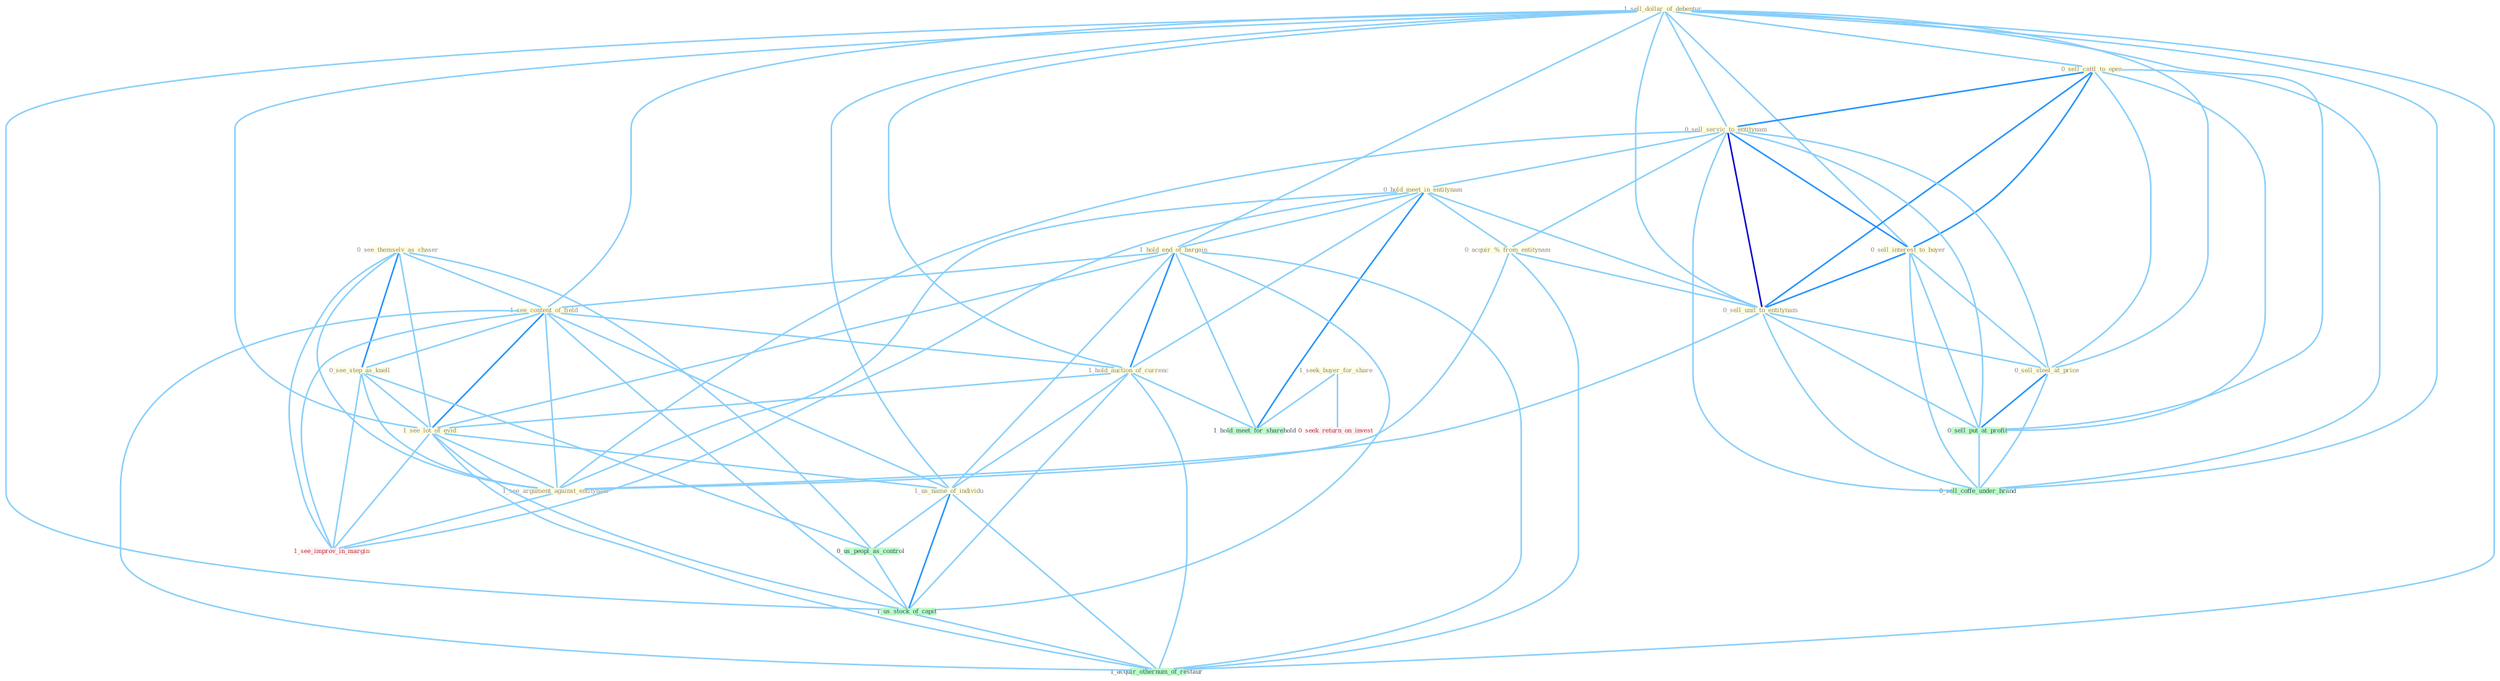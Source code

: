 Graph G{ 
    node
    [shape=polygon,style=filled,width=.5,height=.06,color="#BDFCC9",fixedsize=true,fontsize=4,
    fontcolor="#2f4f4f"];
    {node
    [color="#ffffe0", fontcolor="#8b7d6b"] "0_see_themselv_as_chaser " "1_sell_dollar_of_debentur " "1_seek_buyer_for_share " "0_sell_cattl_to_oper " "0_sell_servic_to_entitynam " "0_sell_interest_to_buyer " "0_hold_meet_in_entitynam " "0_acquir_%_from_entitynam " "1_hold_end_of_bargain " "1_see_content_of_field " "0_see_step_as_knell " "0_sell_unit_to_entitynam " "1_hold_auction_of_currenc " "1_see_lot_of_evid " "1_see_argument_against_entitynam " "0_sell_steel_at_price " "1_us_name_of_individu "}
{node [color="#fff0f5", fontcolor="#b22222"] "0_seek_return_on_invest " "1_see_improv_in_margin "}
edge [color="#B0E2FF"];

	"0_see_themselv_as_chaser " -- "1_see_content_of_field " [w="1", color="#87cefa" ];
	"0_see_themselv_as_chaser " -- "0_see_step_as_knell " [w="2", color="#1e90ff" , len=0.8];
	"0_see_themselv_as_chaser " -- "1_see_lot_of_evid " [w="1", color="#87cefa" ];
	"0_see_themselv_as_chaser " -- "1_see_argument_against_entitynam " [w="1", color="#87cefa" ];
	"0_see_themselv_as_chaser " -- "0_us_peopl_as_control " [w="1", color="#87cefa" ];
	"0_see_themselv_as_chaser " -- "1_see_improv_in_margin " [w="1", color="#87cefa" ];
	"1_sell_dollar_of_debentur " -- "0_sell_cattl_to_oper " [w="1", color="#87cefa" ];
	"1_sell_dollar_of_debentur " -- "0_sell_servic_to_entitynam " [w="1", color="#87cefa" ];
	"1_sell_dollar_of_debentur " -- "0_sell_interest_to_buyer " [w="1", color="#87cefa" ];
	"1_sell_dollar_of_debentur " -- "1_hold_end_of_bargain " [w="1", color="#87cefa" ];
	"1_sell_dollar_of_debentur " -- "1_see_content_of_field " [w="1", color="#87cefa" ];
	"1_sell_dollar_of_debentur " -- "0_sell_unit_to_entitynam " [w="1", color="#87cefa" ];
	"1_sell_dollar_of_debentur " -- "1_hold_auction_of_currenc " [w="1", color="#87cefa" ];
	"1_sell_dollar_of_debentur " -- "1_see_lot_of_evid " [w="1", color="#87cefa" ];
	"1_sell_dollar_of_debentur " -- "0_sell_steel_at_price " [w="1", color="#87cefa" ];
	"1_sell_dollar_of_debentur " -- "1_us_name_of_individu " [w="1", color="#87cefa" ];
	"1_sell_dollar_of_debentur " -- "0_sell_put_at_profit " [w="1", color="#87cefa" ];
	"1_sell_dollar_of_debentur " -- "1_us_stock_of_capit " [w="1", color="#87cefa" ];
	"1_sell_dollar_of_debentur " -- "0_sell_coffe_under_brand " [w="1", color="#87cefa" ];
	"1_sell_dollar_of_debentur " -- "1_acquir_othernum_of_restaur " [w="1", color="#87cefa" ];
	"1_seek_buyer_for_share " -- "0_seek_return_on_invest " [w="1", color="#87cefa" ];
	"1_seek_buyer_for_share " -- "1_hold_meet_for_sharehold " [w="1", color="#87cefa" ];
	"0_sell_cattl_to_oper " -- "0_sell_servic_to_entitynam " [w="2", color="#1e90ff" , len=0.8];
	"0_sell_cattl_to_oper " -- "0_sell_interest_to_buyer " [w="2", color="#1e90ff" , len=0.8];
	"0_sell_cattl_to_oper " -- "0_sell_unit_to_entitynam " [w="2", color="#1e90ff" , len=0.8];
	"0_sell_cattl_to_oper " -- "0_sell_steel_at_price " [w="1", color="#87cefa" ];
	"0_sell_cattl_to_oper " -- "0_sell_put_at_profit " [w="1", color="#87cefa" ];
	"0_sell_cattl_to_oper " -- "0_sell_coffe_under_brand " [w="1", color="#87cefa" ];
	"0_sell_servic_to_entitynam " -- "0_sell_interest_to_buyer " [w="2", color="#1e90ff" , len=0.8];
	"0_sell_servic_to_entitynam " -- "0_hold_meet_in_entitynam " [w="1", color="#87cefa" ];
	"0_sell_servic_to_entitynam " -- "0_acquir_%_from_entitynam " [w="1", color="#87cefa" ];
	"0_sell_servic_to_entitynam " -- "0_sell_unit_to_entitynam " [w="3", color="#0000cd" , len=0.6];
	"0_sell_servic_to_entitynam " -- "1_see_argument_against_entitynam " [w="1", color="#87cefa" ];
	"0_sell_servic_to_entitynam " -- "0_sell_steel_at_price " [w="1", color="#87cefa" ];
	"0_sell_servic_to_entitynam " -- "0_sell_put_at_profit " [w="1", color="#87cefa" ];
	"0_sell_servic_to_entitynam " -- "0_sell_coffe_under_brand " [w="1", color="#87cefa" ];
	"0_sell_interest_to_buyer " -- "0_sell_unit_to_entitynam " [w="2", color="#1e90ff" , len=0.8];
	"0_sell_interest_to_buyer " -- "0_sell_steel_at_price " [w="1", color="#87cefa" ];
	"0_sell_interest_to_buyer " -- "0_sell_put_at_profit " [w="1", color="#87cefa" ];
	"0_sell_interest_to_buyer " -- "0_sell_coffe_under_brand " [w="1", color="#87cefa" ];
	"0_hold_meet_in_entitynam " -- "0_acquir_%_from_entitynam " [w="1", color="#87cefa" ];
	"0_hold_meet_in_entitynam " -- "1_hold_end_of_bargain " [w="1", color="#87cefa" ];
	"0_hold_meet_in_entitynam " -- "0_sell_unit_to_entitynam " [w="1", color="#87cefa" ];
	"0_hold_meet_in_entitynam " -- "1_hold_auction_of_currenc " [w="1", color="#87cefa" ];
	"0_hold_meet_in_entitynam " -- "1_see_argument_against_entitynam " [w="1", color="#87cefa" ];
	"0_hold_meet_in_entitynam " -- "1_see_improv_in_margin " [w="1", color="#87cefa" ];
	"0_hold_meet_in_entitynam " -- "1_hold_meet_for_sharehold " [w="2", color="#1e90ff" , len=0.8];
	"0_acquir_%_from_entitynam " -- "0_sell_unit_to_entitynam " [w="1", color="#87cefa" ];
	"0_acquir_%_from_entitynam " -- "1_see_argument_against_entitynam " [w="1", color="#87cefa" ];
	"0_acquir_%_from_entitynam " -- "1_acquir_othernum_of_restaur " [w="1", color="#87cefa" ];
	"1_hold_end_of_bargain " -- "1_see_content_of_field " [w="1", color="#87cefa" ];
	"1_hold_end_of_bargain " -- "1_hold_auction_of_currenc " [w="2", color="#1e90ff" , len=0.8];
	"1_hold_end_of_bargain " -- "1_see_lot_of_evid " [w="1", color="#87cefa" ];
	"1_hold_end_of_bargain " -- "1_us_name_of_individu " [w="1", color="#87cefa" ];
	"1_hold_end_of_bargain " -- "1_us_stock_of_capit " [w="1", color="#87cefa" ];
	"1_hold_end_of_bargain " -- "1_hold_meet_for_sharehold " [w="1", color="#87cefa" ];
	"1_hold_end_of_bargain " -- "1_acquir_othernum_of_restaur " [w="1", color="#87cefa" ];
	"1_see_content_of_field " -- "0_see_step_as_knell " [w="1", color="#87cefa" ];
	"1_see_content_of_field " -- "1_hold_auction_of_currenc " [w="1", color="#87cefa" ];
	"1_see_content_of_field " -- "1_see_lot_of_evid " [w="2", color="#1e90ff" , len=0.8];
	"1_see_content_of_field " -- "1_see_argument_against_entitynam " [w="1", color="#87cefa" ];
	"1_see_content_of_field " -- "1_us_name_of_individu " [w="1", color="#87cefa" ];
	"1_see_content_of_field " -- "1_us_stock_of_capit " [w="1", color="#87cefa" ];
	"1_see_content_of_field " -- "1_see_improv_in_margin " [w="1", color="#87cefa" ];
	"1_see_content_of_field " -- "1_acquir_othernum_of_restaur " [w="1", color="#87cefa" ];
	"0_see_step_as_knell " -- "1_see_lot_of_evid " [w="1", color="#87cefa" ];
	"0_see_step_as_knell " -- "1_see_argument_against_entitynam " [w="1", color="#87cefa" ];
	"0_see_step_as_knell " -- "0_us_peopl_as_control " [w="1", color="#87cefa" ];
	"0_see_step_as_knell " -- "1_see_improv_in_margin " [w="1", color="#87cefa" ];
	"0_sell_unit_to_entitynam " -- "1_see_argument_against_entitynam " [w="1", color="#87cefa" ];
	"0_sell_unit_to_entitynam " -- "0_sell_steel_at_price " [w="1", color="#87cefa" ];
	"0_sell_unit_to_entitynam " -- "0_sell_put_at_profit " [w="1", color="#87cefa" ];
	"0_sell_unit_to_entitynam " -- "0_sell_coffe_under_brand " [w="1", color="#87cefa" ];
	"1_hold_auction_of_currenc " -- "1_see_lot_of_evid " [w="1", color="#87cefa" ];
	"1_hold_auction_of_currenc " -- "1_us_name_of_individu " [w="1", color="#87cefa" ];
	"1_hold_auction_of_currenc " -- "1_us_stock_of_capit " [w="1", color="#87cefa" ];
	"1_hold_auction_of_currenc " -- "1_hold_meet_for_sharehold " [w="1", color="#87cefa" ];
	"1_hold_auction_of_currenc " -- "1_acquir_othernum_of_restaur " [w="1", color="#87cefa" ];
	"1_see_lot_of_evid " -- "1_see_argument_against_entitynam " [w="1", color="#87cefa" ];
	"1_see_lot_of_evid " -- "1_us_name_of_individu " [w="1", color="#87cefa" ];
	"1_see_lot_of_evid " -- "1_us_stock_of_capit " [w="1", color="#87cefa" ];
	"1_see_lot_of_evid " -- "1_see_improv_in_margin " [w="1", color="#87cefa" ];
	"1_see_lot_of_evid " -- "1_acquir_othernum_of_restaur " [w="1", color="#87cefa" ];
	"1_see_argument_against_entitynam " -- "1_see_improv_in_margin " [w="1", color="#87cefa" ];
	"0_sell_steel_at_price " -- "0_sell_put_at_profit " [w="2", color="#1e90ff" , len=0.8];
	"0_sell_steel_at_price " -- "0_sell_coffe_under_brand " [w="1", color="#87cefa" ];
	"1_us_name_of_individu " -- "0_us_peopl_as_control " [w="1", color="#87cefa" ];
	"1_us_name_of_individu " -- "1_us_stock_of_capit " [w="2", color="#1e90ff" , len=0.8];
	"1_us_name_of_individu " -- "1_acquir_othernum_of_restaur " [w="1", color="#87cefa" ];
	"0_us_peopl_as_control " -- "1_us_stock_of_capit " [w="1", color="#87cefa" ];
	"0_sell_put_at_profit " -- "0_sell_coffe_under_brand " [w="1", color="#87cefa" ];
	"1_us_stock_of_capit " -- "1_acquir_othernum_of_restaur " [w="1", color="#87cefa" ];
}